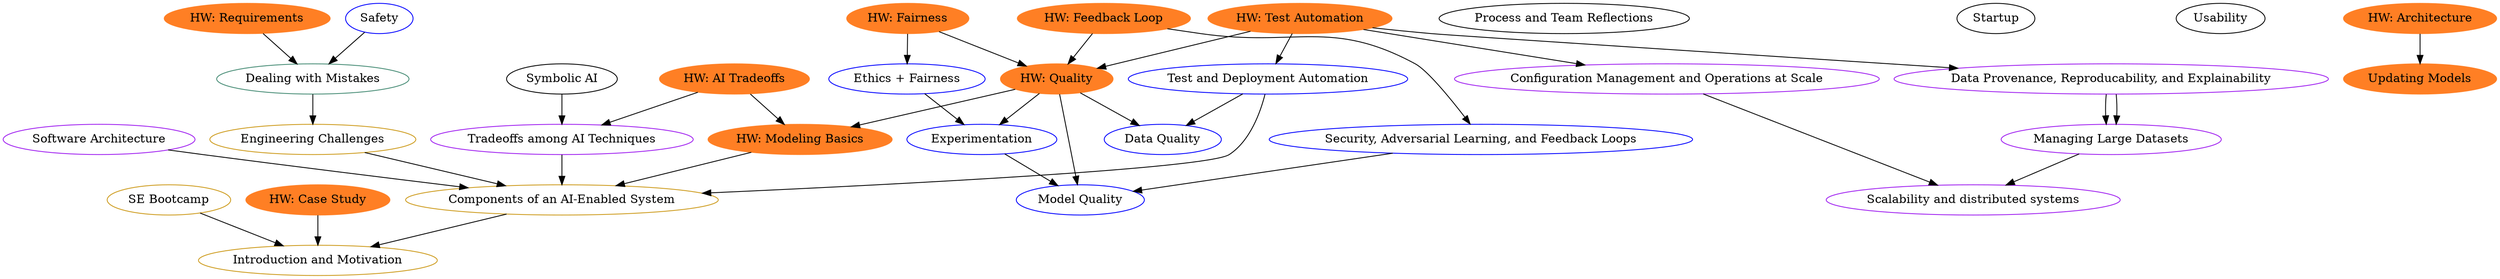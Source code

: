 digraph G {

    subgraph intro {
        node [color=goldenrod3]

        "Engineering Challenges" -> "Components of an AI-Enabled System" ->"Introduction and Motivation"    
        "SE Bootcamp" -> "Introduction and Motivation"
    }


    subgraph requirements {    
        node [color=aquamarine4]
        "Dealing with Mistakes" -> "Engineering Challenges"
    }
    

    subgraph architectureAndOps {
        node [color=purple]
        "Tradeoffs among AI Techniques" -> "Components of an AI-Enabled System"
        "Software Architecture" -> "Components of an AI-Enabled System"
        "Data Provenance, Reproducability, and Explainability" -> "Managing Large Datasets" -> "Scalability and distributed systems"
        "Configuration Management and Operations at Scale" -> "Scalability and distributed systems"
    }
    
    subgraph qa {
        node [color=blue]
        "Model Quality" 
        
        "Data Quality" 
        
        "Test and Deployment Automation"-> "Components of an AI-Enabled System"
        "Test and Deployment Automation" -> "Data Quality"
        
        "Experimentation" -> "Model Quality"
        
        "Ethics + Fairness" -> Experimentation
        
        "Safety" -> "Dealing with Mistakes"
    
        "Security, Adversarial Learning, and Feedback Loops"   
        "Security, Adversarial Learning, and Feedback Loops" -> "Model Quality"
    }
    

    "Process and Team Reflections"
    
    "Startup"
    
    "Usability"

    "Symbolic AI" -> "Tradeoffs among AI Techniques"
    
    subgraph homeworks {
        node [color=chocolate1,style=filled]
        "HW: Case Study" ->"Introduction and Motivation"   
        "HW: Modeling Basics" -> "Components of an AI-Enabled System"
        "HW: AI Tradeoffs" -> "Tradeoffs among AI Techniques"
        "HW: AI Tradeoffs" -> "HW: Modeling Basics"
        "HW: Architecture" -> "Updating Models"
        "HW: Requirements" -> "Dealing with Mistakes"
        "HW: Quality"-> "Model Quality"
        "HW: Quality" -> "Data Quality"
        "HW: Quality" -> "HW: Modeling Basics"
        "HW: Quality" -> "Experimentation"
        "HW: Test Automation" -> "Test and Deployment Automation"
        "HW: Test Automation" -> "Data Provenance, Reproducability, and Explainability" -> "Managing Large Datasets"
        "HW: Test Automation" -> "Configuration Management and Operations at Scale" 
        "HW: Test Automation" -> "HW: Quality"
        "HW: Fairness" -> "Ethics + Fairness"
        "HW: Fairness" -> "HW: Quality"
        "HW: Feedback Loop" -> "Security, Adversarial Learning, and Feedback Loops"
        "HW: Feedback Loop" -> "HW: Quality"
    }
}
